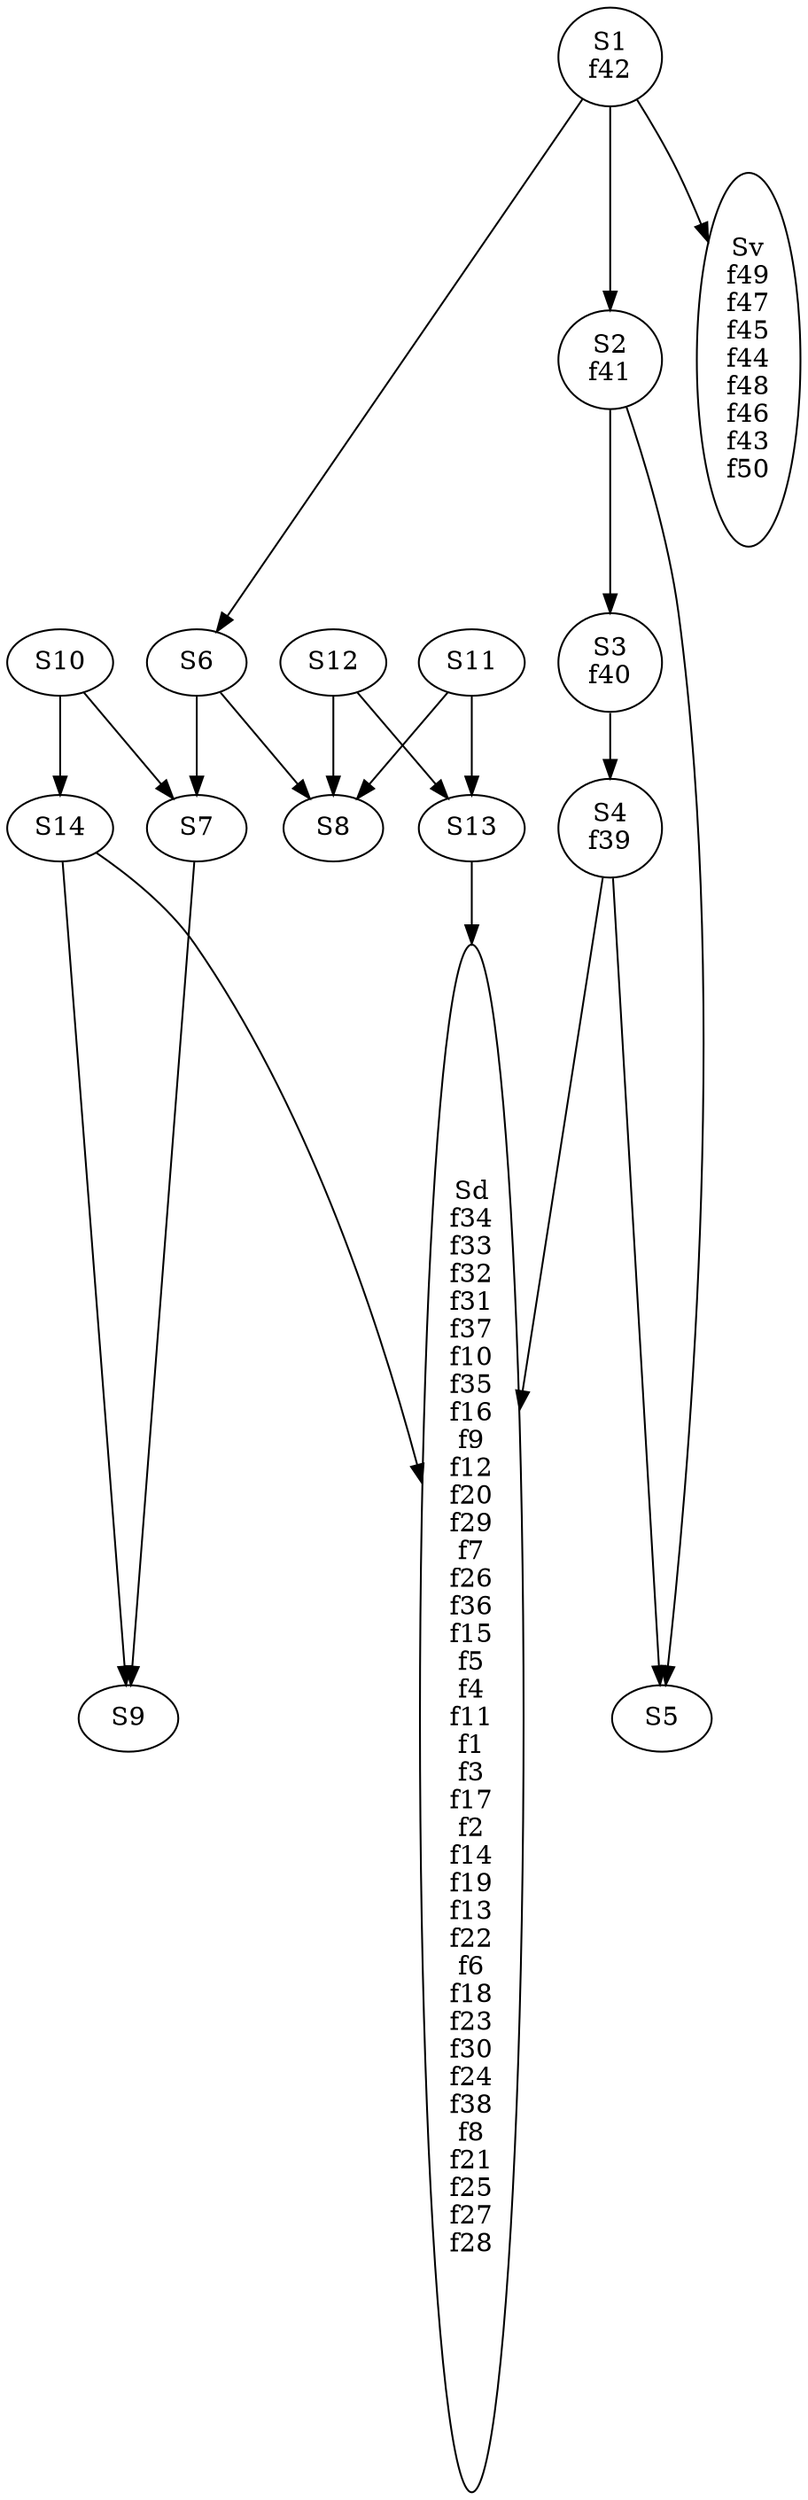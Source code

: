digraph Fourmiliere {
  S14 [label="S14"];
  S14 -> S9;
  S14 -> Sd;
  Sd [label="Sd\nf34\nf33\nf32\nf31\nf37\nf10\nf35\nf16\nf9\nf12\nf20\nf29\nf7\nf26\nf36\nf15\nf5\nf4\nf11\nf1\nf3\nf17\nf2\nf14\nf19\nf13\nf22\nf6\nf18\nf23\nf30\nf24\nf38\nf8\nf21\nf25\nf27\nf28"];
  S13 [label="S13"];
  S13 -> Sd;
  S6 [label="S6"];
  S6 -> S7;
  S6 -> S8;
  S2 [label="S2\nf41"];
  S2 -> S3;
  S2 -> S5;
  S1 [label="S1\nf42"];
  S1 -> S2;
  S1 -> Sv;
  S1 -> S6;
  S7 [label="S7"];
  S7 -> S9;
  S3 [label="S3\nf40"];
  S3 -> S4;
  S4 [label="S4\nf39"];
  S4 -> Sd;
  S4 -> S5;
  S5 [label="S5"];
  Sv [label="Sv\nf49\nf47\nf45\nf44\nf48\nf46\nf43\nf50"];
  S12 [label="S12"];
  S12 -> S8;
  S12 -> S13;
  S9 [label="S9"];
  S8 [label="S8"];
  S10 [label="S10"];
  S10 -> S7;
  S10 -> S14;
  S11 [label="S11"];
  S11 -> S8;
  S11 -> S13;
}
